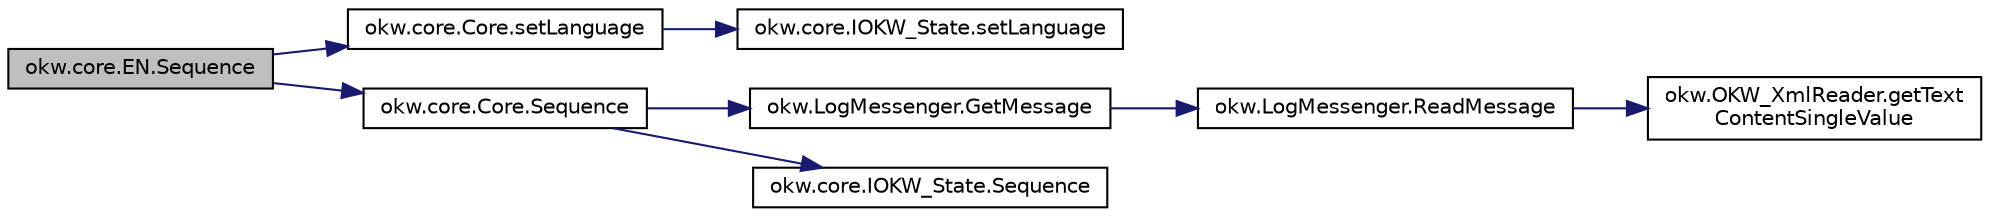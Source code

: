 digraph "okw.core.EN.Sequence"
{
 // INTERACTIVE_SVG=YES
 // LATEX_PDF_SIZE
  edge [fontname="Helvetica",fontsize="10",labelfontname="Helvetica",labelfontsize="10"];
  node [fontname="Helvetica",fontsize="10",shape=record];
  rankdir="LR";
  Node2063 [label="okw.core.EN.Sequence",height=0.2,width=0.4,color="black", fillcolor="grey75", style="filled", fontcolor="black",tooltip="Ruft die Sequenz eines Fensters auf."];
  Node2063 -> Node2064 [color="midnightblue",fontsize="10",style="solid",fontname="Helvetica"];
  Node2064 [label="okw.core.Core.setLanguage",height=0.2,width=0.4,color="black", fillcolor="white", style="filled",URL="$classokw_1_1core_1_1_core.html#ab4e0f723d27cb11c944ec4c82c426100",tooltip="Setzt die Sprache auf den gegebenen wert Language."];
  Node2064 -> Node2065 [color="midnightblue",fontsize="10",style="solid",fontname="Helvetica"];
  Node2065 [label="okw.core.IOKW_State.setLanguage",height=0.2,width=0.4,color="black", fillcolor="white", style="filled",URL="$interfaceokw_1_1core_1_1_i_o_k_w___state.html#a866baa0bde08a47418f54d63bdb56097",tooltip="Interne Methode zum setzen der Sprache für die sprachabhängigen Ausgaben der Dokumentation (Log)."];
  Node2063 -> Node2066 [color="midnightblue",fontsize="10",style="solid",fontname="Helvetica"];
  Node2066 [label="okw.core.Core.Sequence",height=0.2,width=0.4,color="black", fillcolor="white", style="filled",URL="$classokw_1_1core_1_1_core.html#ab0cd601b3ec8b8e20755ed24a3d8680b",tooltip="Ruft die Sequenz eines Fensters auf."];
  Node2066 -> Node2067 [color="midnightblue",fontsize="10",style="solid",fontname="Helvetica"];
  Node2067 [label="okw.LogMessenger.GetMessage",height=0.2,width=0.4,color="black", fillcolor="white", style="filled",URL="$classokw_1_1_log_messenger.html#af225d1f037d47b3b085175c09d78bdd2",tooltip="Holt die Log-Meldung für MethodeNmae/Textkey ohne weitere Parameter."];
  Node2067 -> Node2068 [color="midnightblue",fontsize="10",style="solid",fontname="Helvetica"];
  Node2068 [label="okw.LogMessenger.ReadMessage",height=0.2,width=0.4,color="black", fillcolor="white", style="filled",URL="$classokw_1_1_log_messenger.html#a530cd6ab82ec82a04206a2e976ec06e3",tooltip="Interne Kernfunktion holt die Log-Meldung mit Platzhaltern aus der XML-Datei."];
  Node2068 -> Node2069 [color="midnightblue",fontsize="10",style="solid",fontname="Helvetica"];
  Node2069 [label="okw.OKW_XmlReader.getText\lContentSingleValue",height=0.2,width=0.4,color="black", fillcolor="white", style="filled",URL="$classokw_1_1_o_k_w___xml_reader.html#ab920b5335a2e1429c14cc5f8e79f39eb",tooltip="Lies den TextContent eines Tag."];
  Node2066 -> Node2070 [color="midnightblue",fontsize="10",style="solid",fontname="Helvetica"];
  Node2070 [label="okw.core.IOKW_State.Sequence",height=0.2,width=0.4,color="black", fillcolor="white", style="filled",URL="$interfaceokw_1_1core_1_1_i_o_k_w___state.html#a33edc5c4d97bf7f4a35d75619985eac7",tooltip="Ruft die Sequenz eines Fensters auf."];
}
